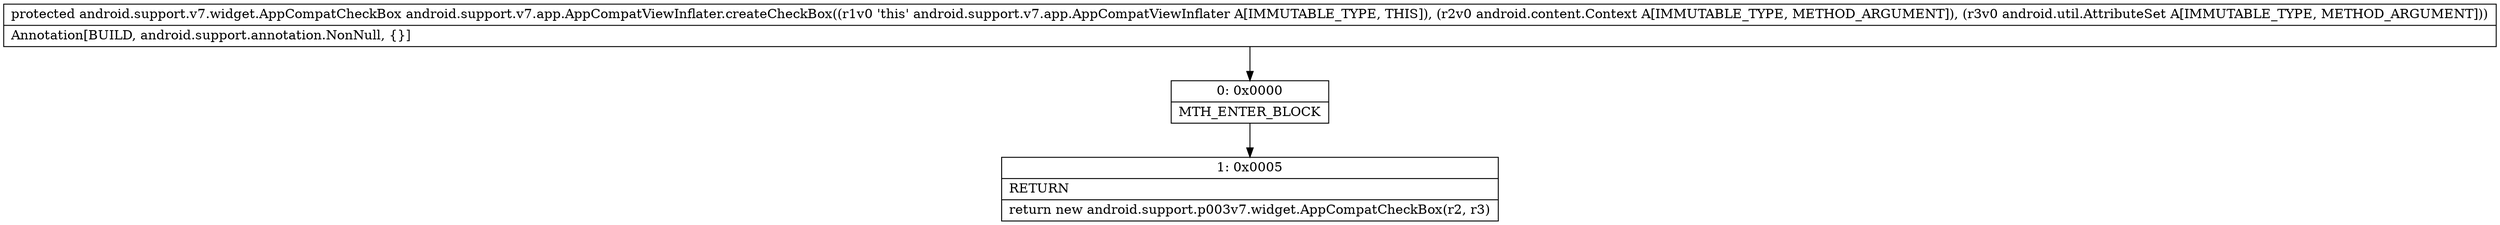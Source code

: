 digraph "CFG forandroid.support.v7.app.AppCompatViewInflater.createCheckBox(Landroid\/content\/Context;Landroid\/util\/AttributeSet;)Landroid\/support\/v7\/widget\/AppCompatCheckBox;" {
Node_0 [shape=record,label="{0\:\ 0x0000|MTH_ENTER_BLOCK\l}"];
Node_1 [shape=record,label="{1\:\ 0x0005|RETURN\l|return new android.support.p003v7.widget.AppCompatCheckBox(r2, r3)\l}"];
MethodNode[shape=record,label="{protected android.support.v7.widget.AppCompatCheckBox android.support.v7.app.AppCompatViewInflater.createCheckBox((r1v0 'this' android.support.v7.app.AppCompatViewInflater A[IMMUTABLE_TYPE, THIS]), (r2v0 android.content.Context A[IMMUTABLE_TYPE, METHOD_ARGUMENT]), (r3v0 android.util.AttributeSet A[IMMUTABLE_TYPE, METHOD_ARGUMENT]))  | Annotation[BUILD, android.support.annotation.NonNull, \{\}]\l}"];
MethodNode -> Node_0;
Node_0 -> Node_1;
}

